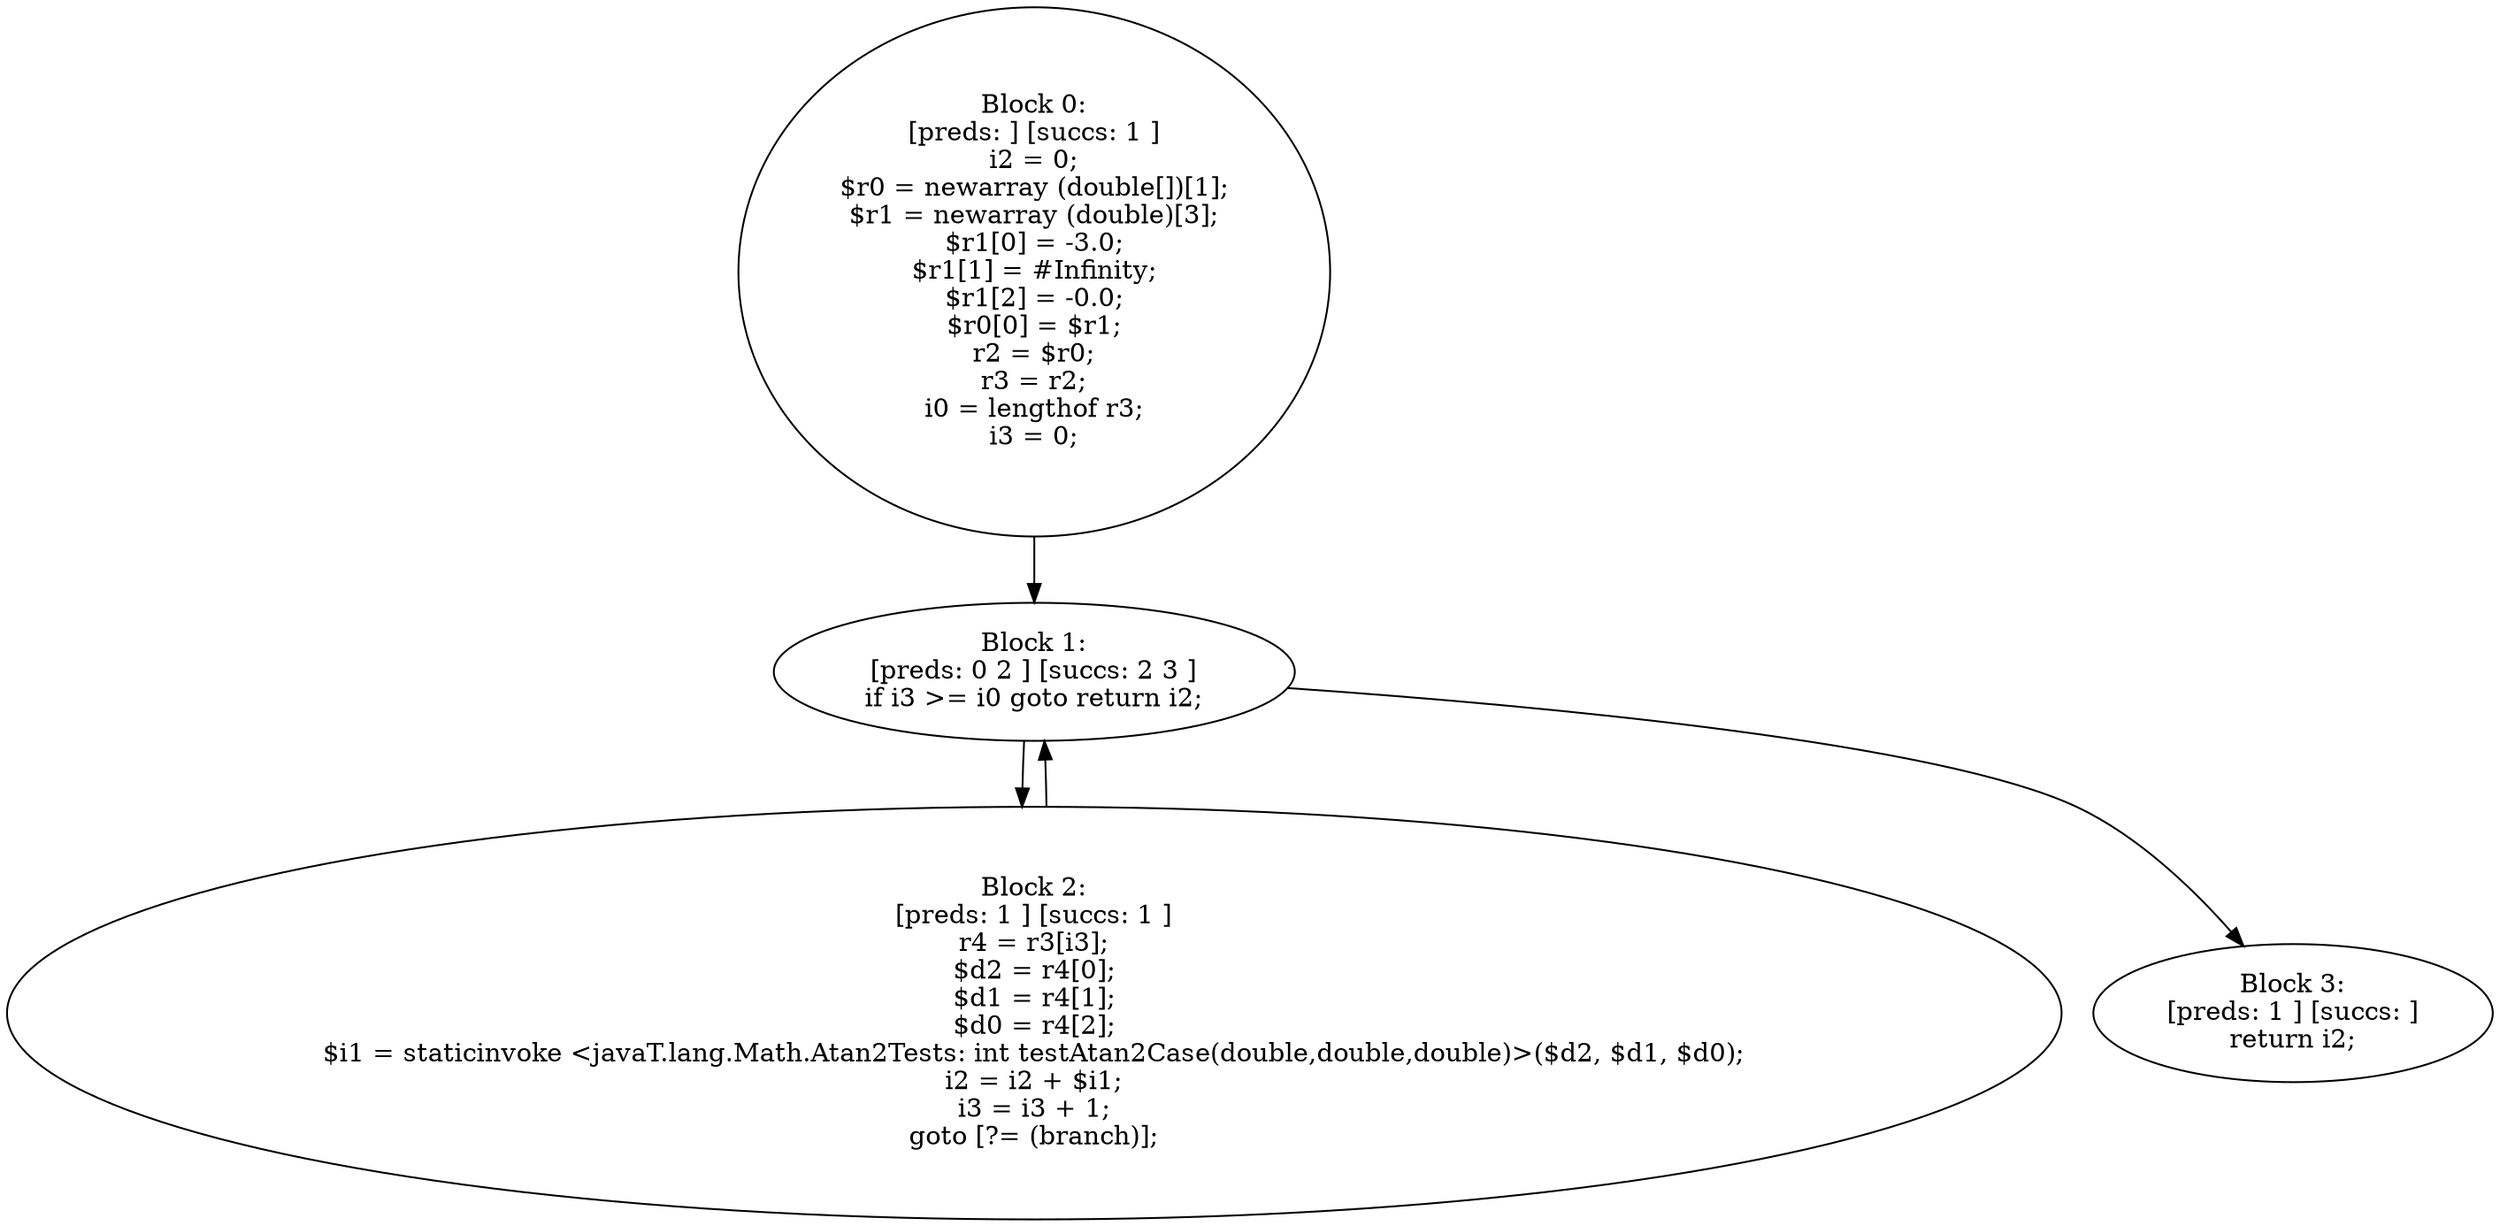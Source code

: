 digraph "unitGraph" {
    "Block 0:
[preds: ] [succs: 1 ]
i2 = 0;
$r0 = newarray (double[])[1];
$r1 = newarray (double)[3];
$r1[0] = -3.0;
$r1[1] = #Infinity;
$r1[2] = -0.0;
$r0[0] = $r1;
r2 = $r0;
r3 = r2;
i0 = lengthof r3;
i3 = 0;
"
    "Block 1:
[preds: 0 2 ] [succs: 2 3 ]
if i3 >= i0 goto return i2;
"
    "Block 2:
[preds: 1 ] [succs: 1 ]
r4 = r3[i3];
$d2 = r4[0];
$d1 = r4[1];
$d0 = r4[2];
$i1 = staticinvoke <javaT.lang.Math.Atan2Tests: int testAtan2Case(double,double,double)>($d2, $d1, $d0);
i2 = i2 + $i1;
i3 = i3 + 1;
goto [?= (branch)];
"
    "Block 3:
[preds: 1 ] [succs: ]
return i2;
"
    "Block 0:
[preds: ] [succs: 1 ]
i2 = 0;
$r0 = newarray (double[])[1];
$r1 = newarray (double)[3];
$r1[0] = -3.0;
$r1[1] = #Infinity;
$r1[2] = -0.0;
$r0[0] = $r1;
r2 = $r0;
r3 = r2;
i0 = lengthof r3;
i3 = 0;
"->"Block 1:
[preds: 0 2 ] [succs: 2 3 ]
if i3 >= i0 goto return i2;
";
    "Block 1:
[preds: 0 2 ] [succs: 2 3 ]
if i3 >= i0 goto return i2;
"->"Block 2:
[preds: 1 ] [succs: 1 ]
r4 = r3[i3];
$d2 = r4[0];
$d1 = r4[1];
$d0 = r4[2];
$i1 = staticinvoke <javaT.lang.Math.Atan2Tests: int testAtan2Case(double,double,double)>($d2, $d1, $d0);
i2 = i2 + $i1;
i3 = i3 + 1;
goto [?= (branch)];
";
    "Block 1:
[preds: 0 2 ] [succs: 2 3 ]
if i3 >= i0 goto return i2;
"->"Block 3:
[preds: 1 ] [succs: ]
return i2;
";
    "Block 2:
[preds: 1 ] [succs: 1 ]
r4 = r3[i3];
$d2 = r4[0];
$d1 = r4[1];
$d0 = r4[2];
$i1 = staticinvoke <javaT.lang.Math.Atan2Tests: int testAtan2Case(double,double,double)>($d2, $d1, $d0);
i2 = i2 + $i1;
i3 = i3 + 1;
goto [?= (branch)];
"->"Block 1:
[preds: 0 2 ] [succs: 2 3 ]
if i3 >= i0 goto return i2;
";
}
